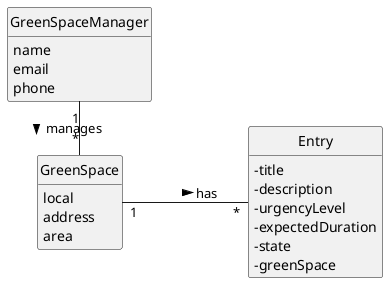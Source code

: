 @startuml
skinparam monochrome true
skinparam packageStyle rectangle
skinparam shadowing false

left to right direction
skinparam classAttributeIconSize 0

hide circle
hide methods


class GreenSpace{
    local
    address
    area
}

class "Entry" {
    -title
    -description
    -urgencyLevel
    -expectedDuration
    -state
    -greenSpace
}
class GreenSpaceManager {
    name
    email
    phone
}
GreenSpace "1" -- "*" "Entry" : has >
GreenSpaceManager "1" - "*" GreenSpace : manages >
@enduml
